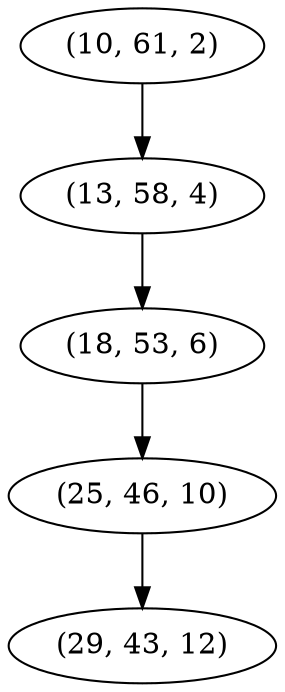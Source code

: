 digraph tree {
    "(10, 61, 2)";
    "(13, 58, 4)";
    "(18, 53, 6)";
    "(25, 46, 10)";
    "(29, 43, 12)";
    "(10, 61, 2)" -> "(13, 58, 4)";
    "(13, 58, 4)" -> "(18, 53, 6)";
    "(18, 53, 6)" -> "(25, 46, 10)";
    "(25, 46, 10)" -> "(29, 43, 12)";
}
